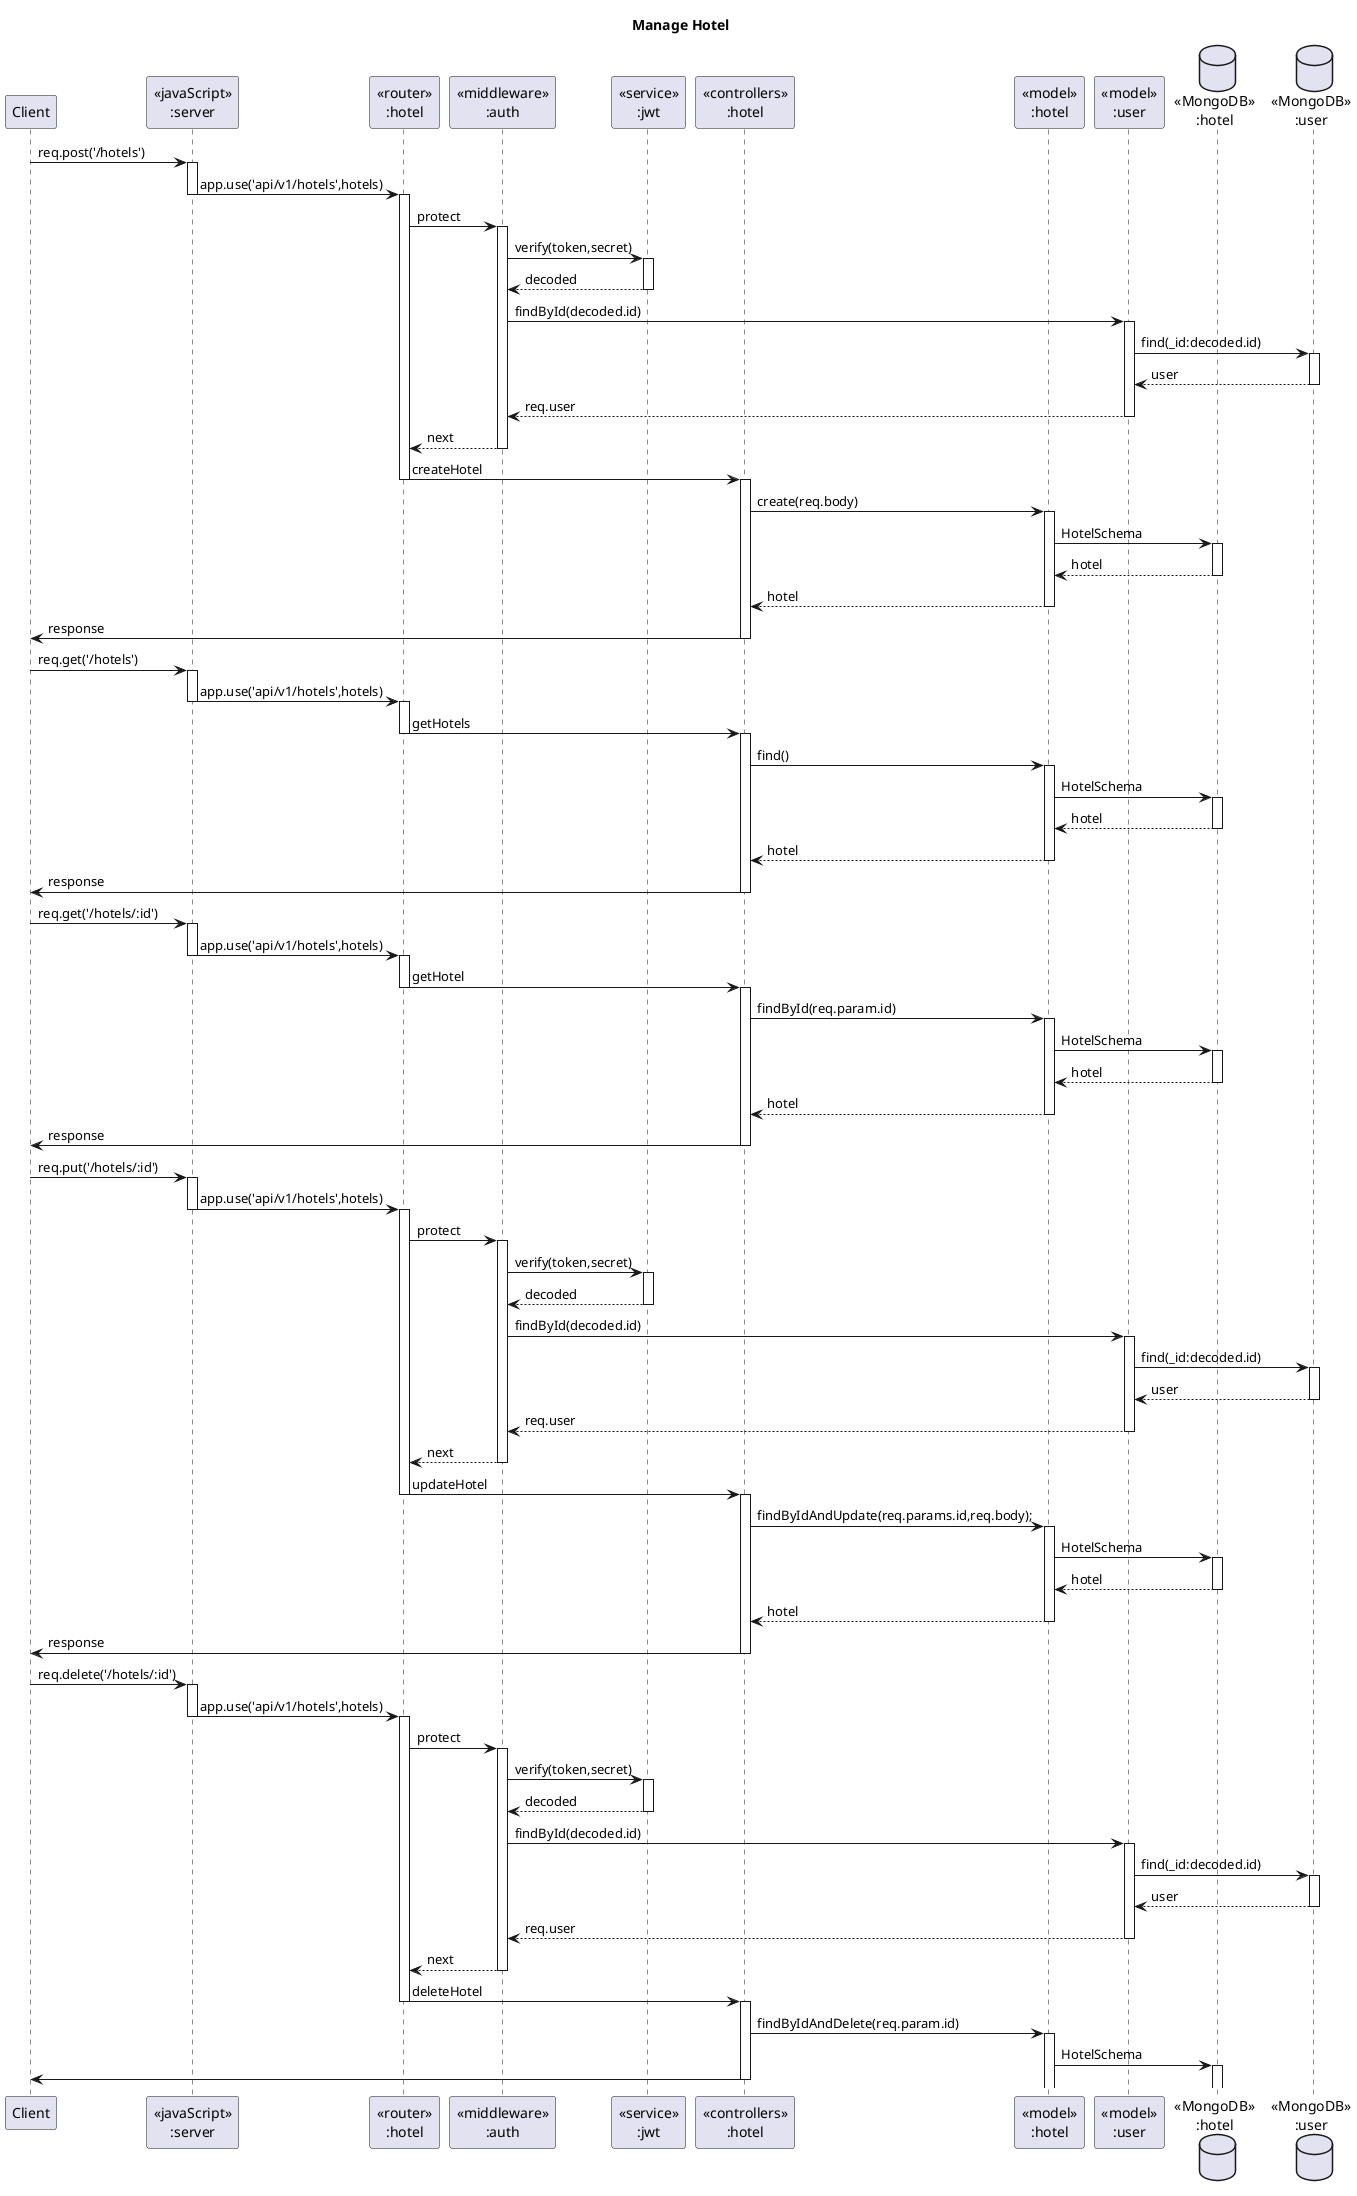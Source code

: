 @startuml Manage Hotel

title "Manage Hotel"

participant "Client" as client
participant "<<javaScript>>\n:server" as server
participant "<<router>>\n:hotel" as hotel
participant "<<middleware>>\n:auth" as middleware
participant "<<service>>\n:jwt" as jwt
participant "<<controllers>>\n:hotel" as controllerHotels
participant "<<model>>\n:hotel" as modelHotel
participant "<<model>>\n:user" as modelUser
database "<<MongoDB>>\n:hotel" as hotelDatabase
database "<<MongoDB>>\n:user" as userDatabase

client->server ++:req.post('/hotels')
server->hotel --++:app.use('api/v1/hotels',hotels)
hotel->middleware ++:protect
middleware->jwt ++:verify(token,secret)
jwt-->middleware --: decoded
middleware->modelUser ++:findById(decoded.id)
modelUser -> userDatabase ++:find(_id:decoded.id)
userDatabase --> modelUser --:user
modelUser-->middleware --:req.user
middleware-->hotel --:next
hotel -> controllerHotels --++:createHotel
controllerHotels->modelHotel ++:create(req.body)
modelHotel ->hotelDatabase ++: HotelSchema
hotelDatabase --> modelHotel --: hotel
controllerHotels <-- modelHotel --:hotel
controllerHotels->client --:response

client->server ++:req.get('/hotels')
server->hotel --++:app.use('api/v1/hotels',hotels)
hotel -> controllerHotels --++:getHotels
controllerHotels->modelHotel ++:find()
modelHotel ->hotelDatabase ++: HotelSchema
hotelDatabase --> modelHotel --: hotel
controllerHotels <-- modelHotel --:hotel
controllerHotels->client --:response

client->server ++:req.get('/hotels/:id')
server->hotel --++:app.use('api/v1/hotels',hotels)
hotel -> controllerHotels --++:getHotel
controllerHotels->modelHotel ++:findById(req.param.id)
modelHotel ->hotelDatabase ++: HotelSchema
hotelDatabase --> modelHotel --: hotel
controllerHotels <-- modelHotel --:hotel
controllerHotels->client --:response

client->server ++:req.put('/hotels/:id')
server->hotel --++:app.use('api/v1/hotels',hotels)
hotel->middleware ++:protect
middleware->jwt ++:verify(token,secret)
jwt-->middleware --: decoded
middleware->modelUser ++:findById(decoded.id)
modelUser -> userDatabase ++:find(_id:decoded.id)
userDatabase --> modelUser --:user
modelUser-->middleware --:req.user
middleware-->hotel --:next
hotel -> controllerHotels --++:updateHotel
controllerHotels->modelHotel ++:findByIdAndUpdate(req.params.id,req.body);
modelHotel ->hotelDatabase ++: HotelSchema
hotelDatabase --> modelHotel --: hotel
controllerHotels <-- modelHotel --:hotel
controllerHotels->client --:response

client->server ++:req.delete('/hotels/:id')
server->hotel --++:app.use('api/v1/hotels',hotels)
hotel->middleware ++:protect
middleware->jwt ++:verify(token,secret)
jwt-->middleware --: decoded
middleware->modelUser ++:findById(decoded.id)
modelUser -> userDatabase ++:find(_id:decoded.id)
userDatabase --> modelUser --:user
modelUser-->middleware --:req.user
middleware-->hotel --:next
hotel -> controllerHotels --++:deleteHotel
controllerHotels->modelHotel ++:findByIdAndDelete(req.param.id)
modelHotel ->hotelDatabase ++: HotelSchema
controllerHotels->client --:


@enduml
